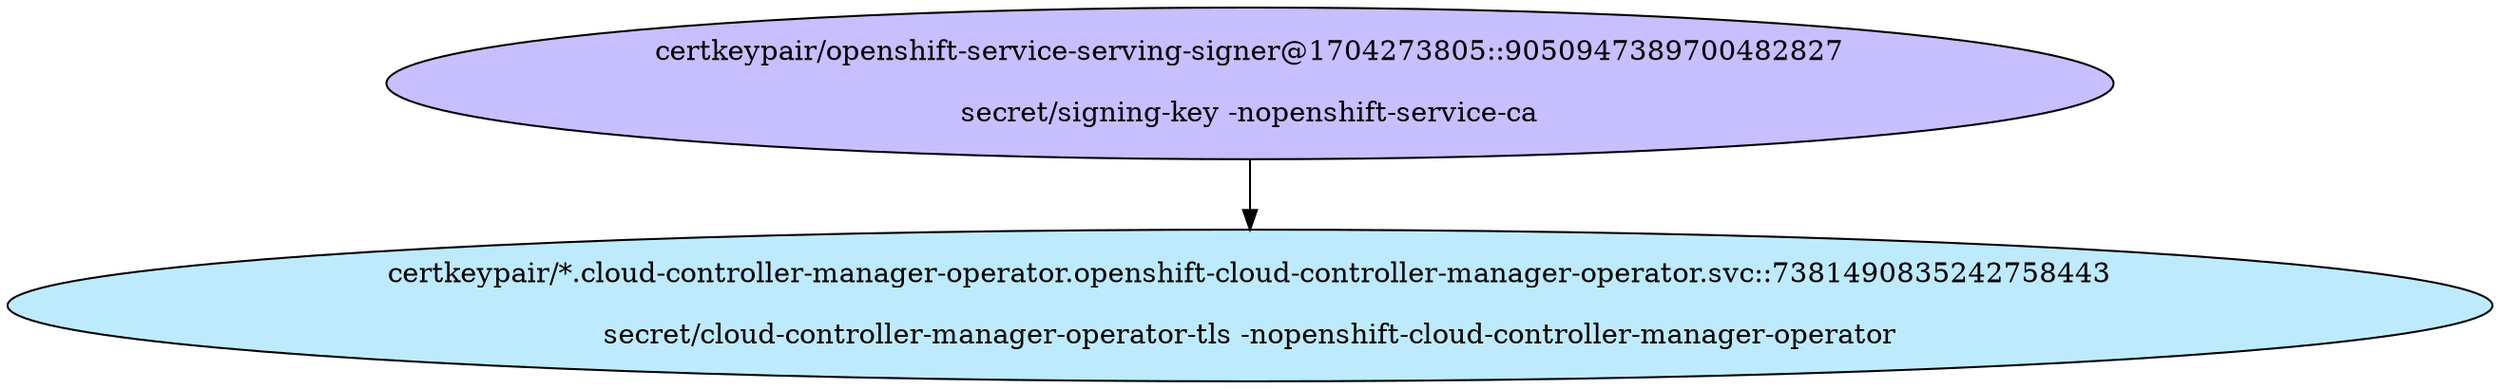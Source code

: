 digraph "Local Certificate" {
  // Node definitions.
  1 [
    label="certkeypair/openshift-service-serving-signer@1704273805::9050947389700482827\n\nsecret/signing-key -nopenshift-service-ca\n"
    style=filled
    fillcolor="#c7bfff"
  ];
  43 [
    label="certkeypair/*.cloud-controller-manager-operator.openshift-cloud-controller-manager-operator.svc::7381490835242758443\n\nsecret/cloud-controller-manager-operator-tls -nopenshift-cloud-controller-manager-operator\n"
    style=filled
    fillcolor="#bdebfd"
  ];

  // Edge definitions.
  1 -> 43;
}